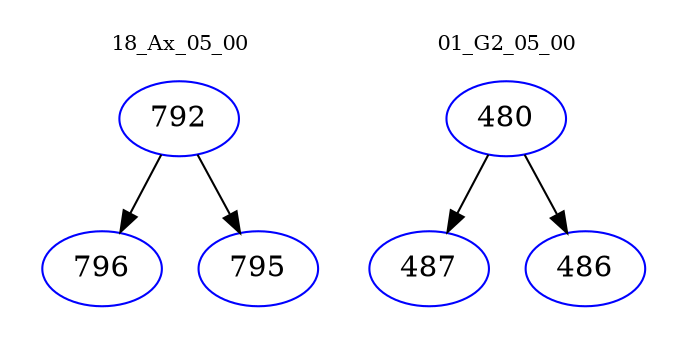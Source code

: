 digraph{
subgraph cluster_0 {
color = white
label = "18_Ax_05_00";
fontsize=10;
T0_792 [label="792", color="blue"]
T0_792 -> T0_796 [color="black"]
T0_796 [label="796", color="blue"]
T0_792 -> T0_795 [color="black"]
T0_795 [label="795", color="blue"]
}
subgraph cluster_1 {
color = white
label = "01_G2_05_00";
fontsize=10;
T1_480 [label="480", color="blue"]
T1_480 -> T1_487 [color="black"]
T1_487 [label="487", color="blue"]
T1_480 -> T1_486 [color="black"]
T1_486 [label="486", color="blue"]
}
}
